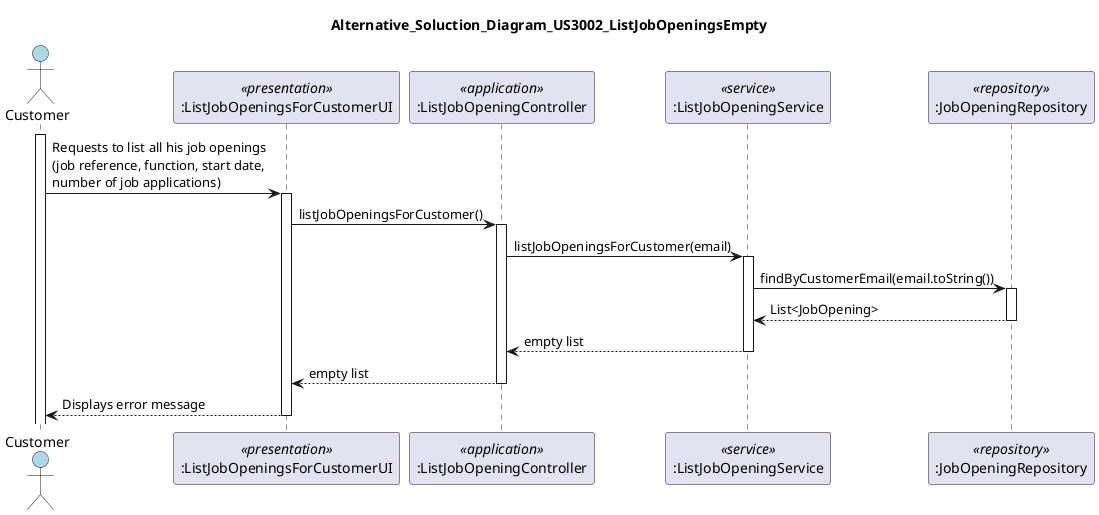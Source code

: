 @startuml
title Alternative_Soluction_Diagram_US3002_ListJobOpeningsEmpty

actor Customer as actor #lightblue
participant ":ListJobOpeningsForCustomerUI" as ui <<presentation>>
participant ":ListJobOpeningController" as controller <<application>>
participant ":ListJobOpeningService" as service <<service>>
participant ":JobOpeningRepository" as repo <<repository>>

activate actor
actor -> ui : Requests to list all his job openings \n(job reference, function, start date, \nnumber of job applications)
activate ui
ui -> controller: listJobOpeningsForCustomer()
activate controller
controller -> service: listJobOpeningsForCustomer(email)
activate service
service -> repo: findByCustomerEmail(email.toString())
activate repo
repo --> service: List<JobOpening>
deactivate repo
service --> controller: empty list
deactivate service
controller --> ui: empty list
deactivate controller
ui --> actor: Displays error message
deactivate ui

@enduml
